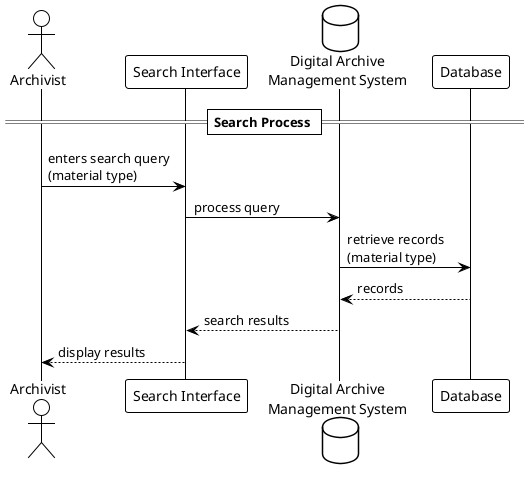 @startuml
!theme plain

actor Archivist as archivist
participant "Search Interface" as searchInt
database "Digital Archive\nManagement System" as DAMS
participant "Database" as DB

== Search Process ==
archivist -> searchInt : enters search query\n(material type)
searchInt -> DAMS : process query
DAMS -> DB : retrieve records\n(material type)
DB --> DAMS : records
DAMS --> searchInt : search results
searchInt --> archivist : display results

@enduml